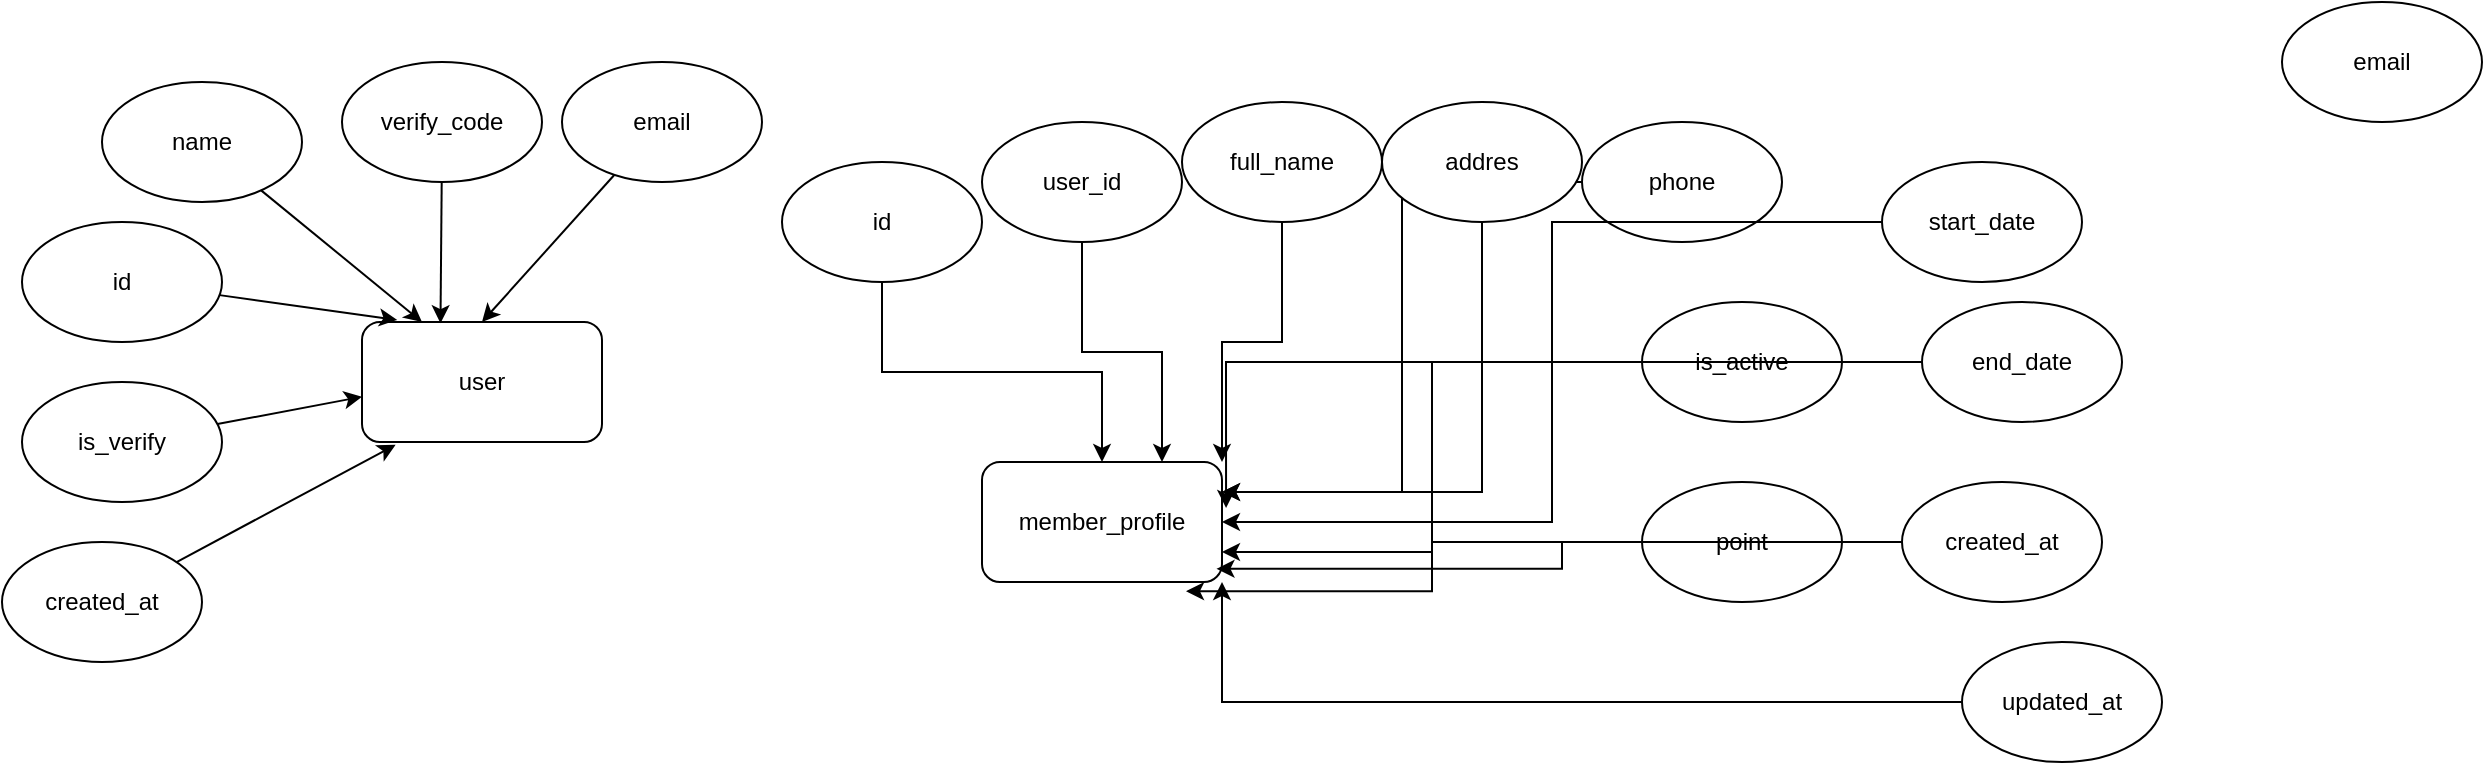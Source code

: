 <mxfile version="27.1.6">
  <diagram name="Halaman-1" id="sII4yR1-26PbtiYNdZBn">
    <mxGraphModel dx="1500" dy="642" grid="1" gridSize="10" guides="1" tooltips="1" connect="1" arrows="1" fold="1" page="1" pageScale="1" pageWidth="827" pageHeight="1169" math="0" shadow="0">
      <root>
        <mxCell id="0" />
        <mxCell id="1" parent="0" />
        <mxCell id="6OxaUUX_s-rTlsvBRI5T-1" value="user" style="rounded=1;whiteSpace=wrap;html=1;" vertex="1" parent="1">
          <mxGeometry x="200" y="190" width="120" height="60" as="geometry" />
        </mxCell>
        <mxCell id="6OxaUUX_s-rTlsvBRI5T-11" style="rounded=0;orthogonalLoop=1;jettySize=auto;html=1;entryX=0.147;entryY=-0.017;entryDx=0;entryDy=0;entryPerimeter=0;" edge="1" parent="1" source="6OxaUUX_s-rTlsvBRI5T-2" target="6OxaUUX_s-rTlsvBRI5T-1">
          <mxGeometry relative="1" as="geometry">
            <mxPoint x="230" y="200" as="targetPoint" />
          </mxGeometry>
        </mxCell>
        <mxCell id="6OxaUUX_s-rTlsvBRI5T-2" value="id" style="ellipse;whiteSpace=wrap;html=1;" vertex="1" parent="1">
          <mxGeometry x="30" y="140" width="100" height="60" as="geometry" />
        </mxCell>
        <mxCell id="6OxaUUX_s-rTlsvBRI5T-10" style="rounded=0;orthogonalLoop=1;jettySize=auto;html=1;entryX=0.25;entryY=0;entryDx=0;entryDy=0;" edge="1" parent="1" source="6OxaUUX_s-rTlsvBRI5T-3" target="6OxaUUX_s-rTlsvBRI5T-1">
          <mxGeometry relative="1" as="geometry" />
        </mxCell>
        <mxCell id="6OxaUUX_s-rTlsvBRI5T-3" value="name&lt;span style=&quot;color: rgba(0, 0, 0, 0); font-family: monospace; font-size: 0px; text-align: start; text-wrap-mode: nowrap;&quot;&gt;%3CmxGraphModel%3E%3Croot%3E%3CmxCell%20id%3D%220%22%2F%3E%3CmxCell%20id%3D%221%22%20parent%3D%220%22%2F%3E%3CmxCell%20id%3D%222%22%20value%3D%22id%22%20style%3D%22ellipse%3BwhiteSpace%3Dwrap%3Bhtml%3D1%3B%22%20vertex%3D%221%22%20parent%3D%221%22%3E%3CmxGeometry%20x%3D%2270%22%20y%3D%22130%22%20width%3D%22100%22%20height%3D%2260%22%20as%3D%22geometry%22%2F%3E%3C%2FmxCell%3E%3C%2Froot%3E%3C%2FmxGraphModel%3E&lt;/span&gt;" style="ellipse;whiteSpace=wrap;html=1;" vertex="1" parent="1">
          <mxGeometry x="70" y="70" width="100" height="60" as="geometry" />
        </mxCell>
        <mxCell id="6OxaUUX_s-rTlsvBRI5T-9" style="rounded=0;orthogonalLoop=1;jettySize=auto;html=1;entryX=0.5;entryY=0;entryDx=0;entryDy=0;" edge="1" parent="1" source="6OxaUUX_s-rTlsvBRI5T-4" target="6OxaUUX_s-rTlsvBRI5T-1">
          <mxGeometry relative="1" as="geometry" />
        </mxCell>
        <mxCell id="6OxaUUX_s-rTlsvBRI5T-4" value="email" style="ellipse;whiteSpace=wrap;html=1;" vertex="1" parent="1">
          <mxGeometry x="300" y="60" width="100" height="60" as="geometry" />
        </mxCell>
        <mxCell id="6OxaUUX_s-rTlsvBRI5T-5" value="verify_code" style="ellipse;whiteSpace=wrap;html=1;" vertex="1" parent="1">
          <mxGeometry x="190" y="60" width="100" height="60" as="geometry" />
        </mxCell>
        <mxCell id="6OxaUUX_s-rTlsvBRI5T-6" value="is_verify" style="ellipse;whiteSpace=wrap;html=1;" vertex="1" parent="1">
          <mxGeometry x="30" y="220" width="100" height="60" as="geometry" />
        </mxCell>
        <mxCell id="6OxaUUX_s-rTlsvBRI5T-7" value="created_at" style="ellipse;whiteSpace=wrap;html=1;" vertex="1" parent="1">
          <mxGeometry x="20" y="300" width="100" height="60" as="geometry" />
        </mxCell>
        <mxCell id="6OxaUUX_s-rTlsvBRI5T-8" style="rounded=0;orthogonalLoop=1;jettySize=auto;html=1;entryX=0.327;entryY=0.01;entryDx=0;entryDy=0;entryPerimeter=0;" edge="1" parent="1" source="6OxaUUX_s-rTlsvBRI5T-5" target="6OxaUUX_s-rTlsvBRI5T-1">
          <mxGeometry relative="1" as="geometry" />
        </mxCell>
        <mxCell id="6OxaUUX_s-rTlsvBRI5T-12" style="rounded=0;orthogonalLoop=1;jettySize=auto;html=1;entryX=0;entryY=0.623;entryDx=0;entryDy=0;entryPerimeter=0;" edge="1" parent="1" source="6OxaUUX_s-rTlsvBRI5T-6" target="6OxaUUX_s-rTlsvBRI5T-1">
          <mxGeometry relative="1" as="geometry" />
        </mxCell>
        <mxCell id="6OxaUUX_s-rTlsvBRI5T-13" style="rounded=0;orthogonalLoop=1;jettySize=auto;html=1;entryX=0.14;entryY=1.023;entryDx=0;entryDy=0;entryPerimeter=0;" edge="1" parent="1" source="6OxaUUX_s-rTlsvBRI5T-7" target="6OxaUUX_s-rTlsvBRI5T-1">
          <mxGeometry relative="1" as="geometry" />
        </mxCell>
        <mxCell id="6OxaUUX_s-rTlsvBRI5T-14" value="member_profile" style="rounded=1;whiteSpace=wrap;html=1;" vertex="1" parent="1">
          <mxGeometry x="510" y="260" width="120" height="60" as="geometry" />
        </mxCell>
        <mxCell id="6OxaUUX_s-rTlsvBRI5T-28" style="edgeStyle=orthogonalEdgeStyle;rounded=0;orthogonalLoop=1;jettySize=auto;html=1;entryX=0.75;entryY=0;entryDx=0;entryDy=0;" edge="1" parent="1" source="6OxaUUX_s-rTlsvBRI5T-15" target="6OxaUUX_s-rTlsvBRI5T-14">
          <mxGeometry relative="1" as="geometry" />
        </mxCell>
        <mxCell id="6OxaUUX_s-rTlsvBRI5T-15" value="user_id" style="ellipse;whiteSpace=wrap;html=1;" vertex="1" parent="1">
          <mxGeometry x="510" y="90" width="100" height="60" as="geometry" />
        </mxCell>
        <mxCell id="6OxaUUX_s-rTlsvBRI5T-32" style="edgeStyle=orthogonalEdgeStyle;rounded=0;orthogonalLoop=1;jettySize=auto;html=1;entryX=1;entryY=0.75;entryDx=0;entryDy=0;" edge="1" parent="1" source="6OxaUUX_s-rTlsvBRI5T-16" target="6OxaUUX_s-rTlsvBRI5T-14">
          <mxGeometry relative="1" as="geometry" />
        </mxCell>
        <mxCell id="6OxaUUX_s-rTlsvBRI5T-16" value="is_active" style="ellipse;whiteSpace=wrap;html=1;" vertex="1" parent="1">
          <mxGeometry x="840" y="180" width="100" height="60" as="geometry" />
        </mxCell>
        <mxCell id="6OxaUUX_s-rTlsvBRI5T-27" style="edgeStyle=orthogonalEdgeStyle;rounded=0;orthogonalLoop=1;jettySize=auto;html=1;" edge="1" parent="1" source="6OxaUUX_s-rTlsvBRI5T-17" target="6OxaUUX_s-rTlsvBRI5T-14">
          <mxGeometry relative="1" as="geometry" />
        </mxCell>
        <mxCell id="6OxaUUX_s-rTlsvBRI5T-17" value="id" style="ellipse;whiteSpace=wrap;html=1;" vertex="1" parent="1">
          <mxGeometry x="410" y="110" width="100" height="60" as="geometry" />
        </mxCell>
        <mxCell id="6OxaUUX_s-rTlsvBRI5T-31" style="edgeStyle=orthogonalEdgeStyle;rounded=0;orthogonalLoop=1;jettySize=auto;html=1;entryX=1;entryY=0.25;entryDx=0;entryDy=0;" edge="1" parent="1" source="6OxaUUX_s-rTlsvBRI5T-18" target="6OxaUUX_s-rTlsvBRI5T-14">
          <mxGeometry relative="1" as="geometry" />
        </mxCell>
        <mxCell id="6OxaUUX_s-rTlsvBRI5T-18" value="phone" style="ellipse;whiteSpace=wrap;html=1;" vertex="1" parent="1">
          <mxGeometry x="810" y="90" width="100" height="60" as="geometry" />
        </mxCell>
        <mxCell id="6OxaUUX_s-rTlsvBRI5T-30" style="edgeStyle=orthogonalEdgeStyle;rounded=0;orthogonalLoop=1;jettySize=auto;html=1;entryX=1;entryY=0.25;entryDx=0;entryDy=0;exitX=0.5;exitY=1;exitDx=0;exitDy=0;" edge="1" parent="1" source="6OxaUUX_s-rTlsvBRI5T-19" target="6OxaUUX_s-rTlsvBRI5T-14">
          <mxGeometry relative="1" as="geometry">
            <Array as="points">
              <mxPoint x="760" y="275" />
            </Array>
          </mxGeometry>
        </mxCell>
        <mxCell id="6OxaUUX_s-rTlsvBRI5T-19" value="addres" style="ellipse;whiteSpace=wrap;html=1;" vertex="1" parent="1">
          <mxGeometry x="710" y="80" width="100" height="60" as="geometry" />
        </mxCell>
        <mxCell id="6OxaUUX_s-rTlsvBRI5T-29" style="edgeStyle=orthogonalEdgeStyle;rounded=0;orthogonalLoop=1;jettySize=auto;html=1;entryX=1;entryY=0;entryDx=0;entryDy=0;" edge="1" parent="1" source="6OxaUUX_s-rTlsvBRI5T-20" target="6OxaUUX_s-rTlsvBRI5T-14">
          <mxGeometry relative="1" as="geometry" />
        </mxCell>
        <mxCell id="6OxaUUX_s-rTlsvBRI5T-20" value="full_name" style="ellipse;whiteSpace=wrap;html=1;" vertex="1" parent="1">
          <mxGeometry x="610" y="80" width="100" height="60" as="geometry" />
        </mxCell>
        <mxCell id="6OxaUUX_s-rTlsvBRI5T-21" value="email" style="ellipse;whiteSpace=wrap;html=1;" vertex="1" parent="1">
          <mxGeometry x="1160" y="30" width="100" height="60" as="geometry" />
        </mxCell>
        <mxCell id="6OxaUUX_s-rTlsvBRI5T-37" style="edgeStyle=orthogonalEdgeStyle;rounded=0;orthogonalLoop=1;jettySize=auto;html=1;entryX=1;entryY=1;entryDx=0;entryDy=0;" edge="1" parent="1" source="6OxaUUX_s-rTlsvBRI5T-22" target="6OxaUUX_s-rTlsvBRI5T-14">
          <mxGeometry relative="1" as="geometry" />
        </mxCell>
        <mxCell id="6OxaUUX_s-rTlsvBRI5T-22" value="updated_at" style="ellipse;whiteSpace=wrap;html=1;" vertex="1" parent="1">
          <mxGeometry x="1000" y="350" width="100" height="60" as="geometry" />
        </mxCell>
        <mxCell id="6OxaUUX_s-rTlsvBRI5T-23" value="created_at" style="ellipse;whiteSpace=wrap;html=1;" vertex="1" parent="1">
          <mxGeometry x="970" y="270" width="100" height="60" as="geometry" />
        </mxCell>
        <mxCell id="6OxaUUX_s-rTlsvBRI5T-24" value="end_date" style="ellipse;whiteSpace=wrap;html=1;" vertex="1" parent="1">
          <mxGeometry x="980" y="180" width="100" height="60" as="geometry" />
        </mxCell>
        <mxCell id="6OxaUUX_s-rTlsvBRI5T-34" style="edgeStyle=orthogonalEdgeStyle;rounded=0;orthogonalLoop=1;jettySize=auto;html=1;entryX=1;entryY=0.5;entryDx=0;entryDy=0;" edge="1" parent="1" source="6OxaUUX_s-rTlsvBRI5T-25" target="6OxaUUX_s-rTlsvBRI5T-14">
          <mxGeometry relative="1" as="geometry" />
        </mxCell>
        <mxCell id="6OxaUUX_s-rTlsvBRI5T-25" value="start_date" style="ellipse;whiteSpace=wrap;html=1;" vertex="1" parent="1">
          <mxGeometry x="960" y="110" width="100" height="60" as="geometry" />
        </mxCell>
        <mxCell id="6OxaUUX_s-rTlsvBRI5T-26" value="point" style="ellipse;whiteSpace=wrap;html=1;" vertex="1" parent="1">
          <mxGeometry x="840" y="270" width="100" height="60" as="geometry" />
        </mxCell>
        <mxCell id="6OxaUUX_s-rTlsvBRI5T-33" style="edgeStyle=orthogonalEdgeStyle;rounded=0;orthogonalLoop=1;jettySize=auto;html=1;entryX=0.85;entryY=1.077;entryDx=0;entryDy=0;entryPerimeter=0;" edge="1" parent="1" source="6OxaUUX_s-rTlsvBRI5T-26" target="6OxaUUX_s-rTlsvBRI5T-14">
          <mxGeometry relative="1" as="geometry" />
        </mxCell>
        <mxCell id="6OxaUUX_s-rTlsvBRI5T-35" style="edgeStyle=orthogonalEdgeStyle;rounded=0;orthogonalLoop=1;jettySize=auto;html=1;entryX=1.017;entryY=0.383;entryDx=0;entryDy=0;entryPerimeter=0;" edge="1" parent="1" source="6OxaUUX_s-rTlsvBRI5T-24" target="6OxaUUX_s-rTlsvBRI5T-14">
          <mxGeometry relative="1" as="geometry" />
        </mxCell>
        <mxCell id="6OxaUUX_s-rTlsvBRI5T-36" style="edgeStyle=orthogonalEdgeStyle;rounded=0;orthogonalLoop=1;jettySize=auto;html=1;entryX=0.977;entryY=0.89;entryDx=0;entryDy=0;entryPerimeter=0;" edge="1" parent="1" source="6OxaUUX_s-rTlsvBRI5T-23" target="6OxaUUX_s-rTlsvBRI5T-14">
          <mxGeometry relative="1" as="geometry" />
        </mxCell>
      </root>
    </mxGraphModel>
  </diagram>
</mxfile>
